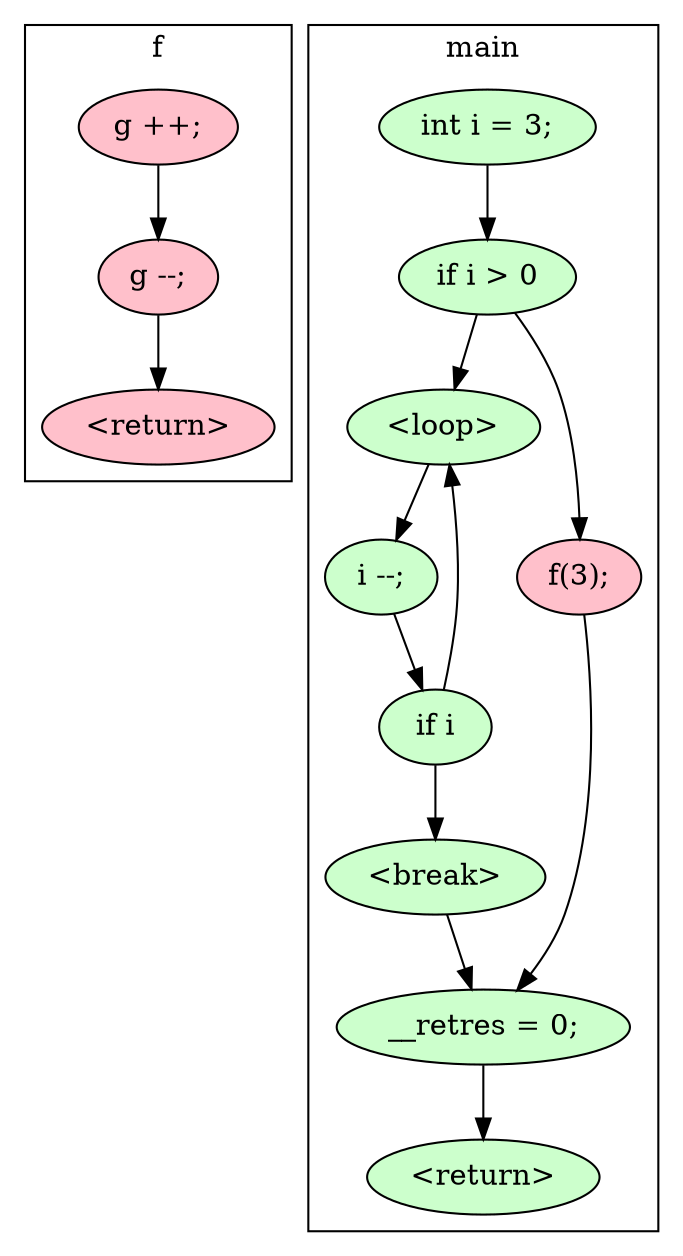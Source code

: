 digraph cfg {
  subgraph cluster_f {
    graph [label="f"];
    s1 [label="g ++;" fillcolor=pink style=filled]
    s1 -> s2;
    s2 [label="g --;" fillcolor=pink style=filled]
    s2 -> s16;
    s16 [label="<return>" fillcolor=pink style=filled]
  }
  subgraph cluster_main {
    graph [label="main"];
    s5 [label="int i = 3;" fillcolor="#ccffcc" style=filled]
    s5 -> s7;
    s7 [label="if i > 0" fillcolor="#ccffcc" style=filled]
    s7 -> s8;
    s7 -> s13;
    s8 [label="<loop>" fillcolor="#ccffcc" style=filled]
    s8 -> s9;
    s9 [label="i --;" fillcolor="#ccffcc" style=filled]
    s9 -> s10;
    s10 [label="if i" fillcolor="#ccffcc" style=filled]
    s10 -> s8;
    s10 -> s11;
    s11 [label="<break>" fillcolor="#ccffcc" style=filled]
    s11 -> s14;
    s13 [label="f(3);" fillcolor=pink style=filled]
    s13 -> s14;
    s14 [label="__retres = 0;" fillcolor="#ccffcc" style=filled]
    s14 -> s18;
    s18 [label="<return>" fillcolor="#ccffcc" style=filled]
  }
}
